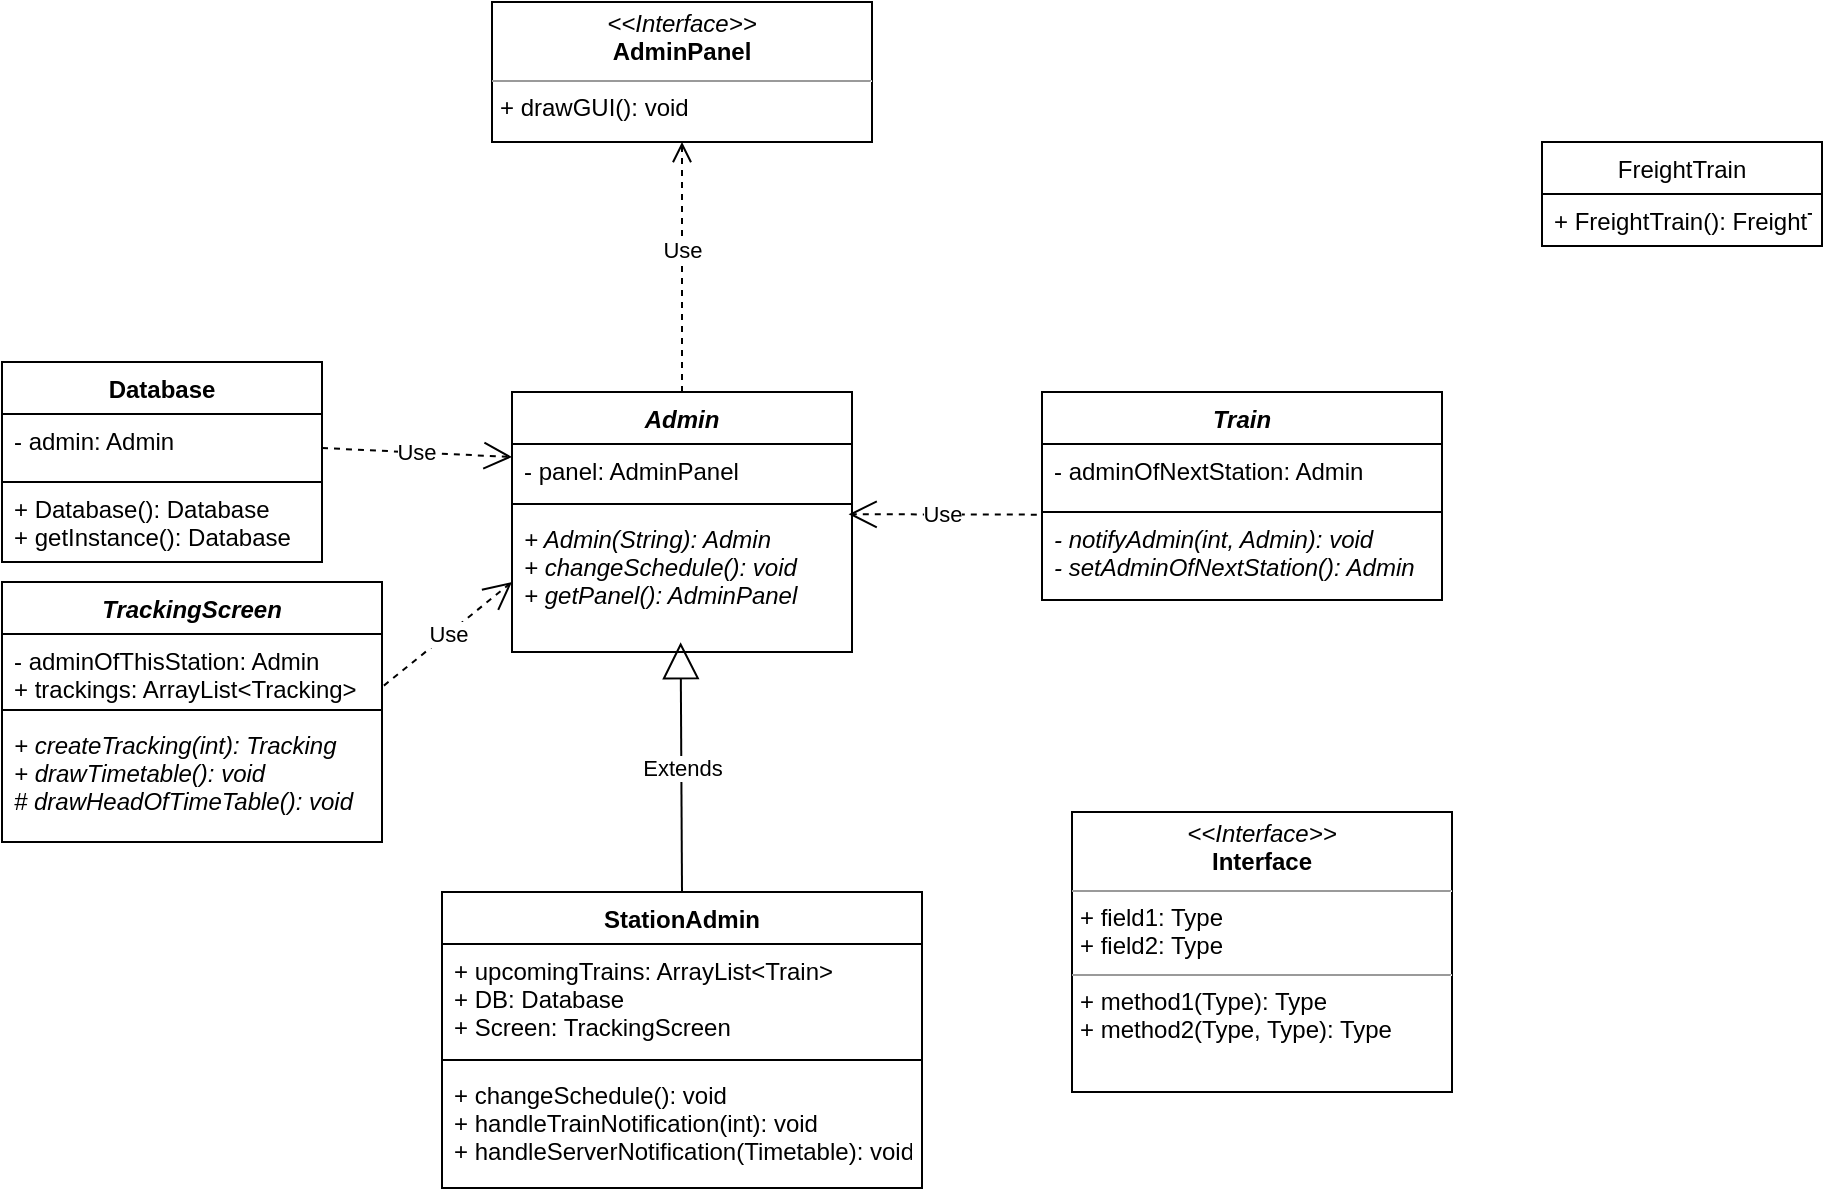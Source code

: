 <mxfile version="15.8.6" type="github"><diagram id="rbnAX5EVfjdeuEzCuix1" name="Page-1"><mxGraphModel dx="973" dy="1772" grid="1" gridSize="10" guides="1" tooltips="1" connect="1" arrows="1" fold="1" page="1" pageScale="1" pageWidth="1169" pageHeight="827" math="0" shadow="0"><root><mxCell id="0"/><mxCell id="1" parent="0"/><mxCell id="ZNaFLA_paxUX6-P65wPp-5" value="&lt;p style=&quot;margin:0px;margin-top:4px;text-align:center;&quot;&gt;&lt;i&gt;&amp;lt;&amp;lt;Interface&amp;gt;&amp;gt;&lt;/i&gt;&lt;br/&gt;&lt;b&gt;Interface&lt;/b&gt;&lt;/p&gt;&lt;hr size=&quot;1&quot;/&gt;&lt;p style=&quot;margin:0px;margin-left:4px;&quot;&gt;+ field1: Type&lt;br/&gt;+ field2: Type&lt;/p&gt;&lt;hr size=&quot;1&quot;/&gt;&lt;p style=&quot;margin:0px;margin-left:4px;&quot;&gt;+ method1(Type): Type&lt;br/&gt;+ method2(Type, Type): Type&lt;/p&gt;" style="verticalAlign=top;align=left;overflow=fill;fontSize=12;fontFamily=Helvetica;html=1;" vertex="1" parent="1"><mxGeometry x="665" y="215" width="190" height="140" as="geometry"/></mxCell><mxCell id="ZNaFLA_paxUX6-P65wPp-10" value="Admin" style="swimlane;fontStyle=3;align=center;verticalAlign=top;childLayout=stackLayout;horizontal=1;startSize=26;horizontalStack=0;resizeParent=1;resizeParentMax=0;resizeLast=0;collapsible=1;marginBottom=0;" vertex="1" parent="1"><mxGeometry x="385" y="5" width="170" height="130" as="geometry"/></mxCell><mxCell id="ZNaFLA_paxUX6-P65wPp-11" value="- panel: AdminPanel" style="text;strokeColor=none;fillColor=none;align=left;verticalAlign=top;spacingLeft=4;spacingRight=4;overflow=hidden;rotatable=0;points=[[0,0.5],[1,0.5]];portConstraint=eastwest;" vertex="1" parent="ZNaFLA_paxUX6-P65wPp-10"><mxGeometry y="26" width="170" height="26" as="geometry"/></mxCell><mxCell id="ZNaFLA_paxUX6-P65wPp-12" value="" style="line;strokeWidth=1;fillColor=none;align=left;verticalAlign=middle;spacingTop=-1;spacingLeft=3;spacingRight=3;rotatable=0;labelPosition=right;points=[];portConstraint=eastwest;" vertex="1" parent="ZNaFLA_paxUX6-P65wPp-10"><mxGeometry y="52" width="170" height="8" as="geometry"/></mxCell><mxCell id="ZNaFLA_paxUX6-P65wPp-13" value="+ Admin(String): Admin&#10;+ changeSchedule(): void&#10;+ getPanel(): AdminPanel" style="text;strokeColor=none;fillColor=none;align=left;verticalAlign=top;spacingLeft=4;spacingRight=4;overflow=hidden;rotatable=0;points=[[0,0.5],[1,0.5]];portConstraint=eastwest;fontStyle=2" vertex="1" parent="ZNaFLA_paxUX6-P65wPp-10"><mxGeometry y="60" width="170" height="70" as="geometry"/></mxCell><mxCell id="ZNaFLA_paxUX6-P65wPp-14" value="&lt;p style=&quot;margin: 0px ; margin-top: 4px ; text-align: center&quot;&gt;&lt;i&gt;&amp;lt;&amp;lt;Interface&amp;gt;&amp;gt;&lt;/i&gt;&lt;br&gt;&lt;b&gt;AdminPanel&lt;/b&gt;&lt;/p&gt;&lt;hr size=&quot;1&quot;&gt;&lt;p style=&quot;margin: 0px ; margin-left: 4px&quot;&gt;+ drawGUI(): void&lt;br&gt;&lt;/p&gt;" style="verticalAlign=top;align=left;overflow=fill;fontSize=12;fontFamily=Helvetica;html=1;" vertex="1" parent="1"><mxGeometry x="375" y="-190" width="190" height="70" as="geometry"/></mxCell><mxCell id="ZNaFLA_paxUX6-P65wPp-25" value="Use" style="html=1;verticalAlign=bottom;endArrow=open;dashed=1;endSize=8;rounded=0;exitX=0.5;exitY=0;exitDx=0;exitDy=0;entryX=0.5;entryY=1;entryDx=0;entryDy=0;" edge="1" parent="1" source="ZNaFLA_paxUX6-P65wPp-10" target="ZNaFLA_paxUX6-P65wPp-14"><mxGeometry relative="1" as="geometry"><mxPoint x="445" y="165" as="sourcePoint"/><mxPoint x="365" y="165" as="targetPoint"/></mxGeometry></mxCell><mxCell id="ZNaFLA_paxUX6-P65wPp-26" value="StationAdmin" style="swimlane;fontStyle=1;align=center;verticalAlign=top;childLayout=stackLayout;horizontal=1;startSize=26;horizontalStack=0;resizeParent=1;resizeParentMax=0;resizeLast=0;collapsible=1;marginBottom=0;" vertex="1" parent="1"><mxGeometry x="350" y="255" width="240" height="148" as="geometry"/></mxCell><mxCell id="ZNaFLA_paxUX6-P65wPp-27" value="+ upcomingTrains: ArrayList&lt;Train&gt;&#10;+ DB: Database&#10;+ Screen: TrackingScreen&#10;" style="text;strokeColor=none;fillColor=none;align=left;verticalAlign=top;spacingLeft=4;spacingRight=4;overflow=hidden;rotatable=0;points=[[0,0.5],[1,0.5]];portConstraint=eastwest;" vertex="1" parent="ZNaFLA_paxUX6-P65wPp-26"><mxGeometry y="26" width="240" height="54" as="geometry"/></mxCell><mxCell id="ZNaFLA_paxUX6-P65wPp-28" value="" style="line;strokeWidth=1;fillColor=none;align=left;verticalAlign=middle;spacingTop=-1;spacingLeft=3;spacingRight=3;rotatable=0;labelPosition=right;points=[];portConstraint=eastwest;" vertex="1" parent="ZNaFLA_paxUX6-P65wPp-26"><mxGeometry y="80" width="240" height="8" as="geometry"/></mxCell><mxCell id="ZNaFLA_paxUX6-P65wPp-29" value="+ changeSchedule(): void&#10;+ handleTrainNotification(int): void&#10;+ handleServerNotification(Timetable): void" style="text;strokeColor=none;fillColor=none;align=left;verticalAlign=top;spacingLeft=4;spacingRight=4;overflow=hidden;rotatable=0;points=[[0,0.5],[1,0.5]];portConstraint=eastwest;" vertex="1" parent="ZNaFLA_paxUX6-P65wPp-26"><mxGeometry y="88" width="240" height="60" as="geometry"/></mxCell><mxCell id="ZNaFLA_paxUX6-P65wPp-32" value="Extends" style="endArrow=block;endSize=16;endFill=0;html=1;rounded=0;exitX=0.5;exitY=0;exitDx=0;exitDy=0;entryX=0.496;entryY=0.93;entryDx=0;entryDy=0;entryPerimeter=0;" edge="1" parent="1" source="ZNaFLA_paxUX6-P65wPp-26" target="ZNaFLA_paxUX6-P65wPp-13"><mxGeometry width="160" relative="1" as="geometry"><mxPoint x="345" y="195" as="sourcePoint"/><mxPoint x="505" y="195" as="targetPoint"/></mxGeometry></mxCell><mxCell id="ZNaFLA_paxUX6-P65wPp-34" value="Train" style="swimlane;fontStyle=3;align=center;verticalAlign=top;childLayout=stackLayout;horizontal=1;startSize=26;horizontalStack=0;resizeParent=1;resizeParentMax=0;resizeLast=0;collapsible=1;marginBottom=0;" vertex="1" parent="1"><mxGeometry x="650" y="5" width="200" height="104" as="geometry"/></mxCell><mxCell id="ZNaFLA_paxUX6-P65wPp-39" value="- adminOfNextStation: Admin" style="text;strokeColor=default;fillColor=none;align=left;verticalAlign=top;spacingLeft=4;spacingRight=4;overflow=hidden;rotatable=0;points=[[0,0.5],[1,0.5]];portConstraint=eastwest;" vertex="1" parent="ZNaFLA_paxUX6-P65wPp-34"><mxGeometry y="26" width="200" height="34" as="geometry"/></mxCell><mxCell id="ZNaFLA_paxUX6-P65wPp-37" value="- notifyAdmin(int, Admin): void&#10;- setAdminOfNextStation(): Admin" style="text;strokeColor=none;fillColor=none;align=left;verticalAlign=top;spacingLeft=4;spacingRight=4;overflow=hidden;rotatable=0;points=[[0,0.5],[1,0.5]];portConstraint=eastwest;fontStyle=2" vertex="1" parent="ZNaFLA_paxUX6-P65wPp-34"><mxGeometry y="60" width="200" height="44" as="geometry"/></mxCell><mxCell id="ZNaFLA_paxUX6-P65wPp-41" value="Use" style="endArrow=open;endSize=12;dashed=1;html=1;rounded=0;exitX=-0.013;exitY=0.03;exitDx=0;exitDy=0;exitPerimeter=0;entryX=0.99;entryY=0.016;entryDx=0;entryDy=0;entryPerimeter=0;" edge="1" parent="1" source="ZNaFLA_paxUX6-P65wPp-37" target="ZNaFLA_paxUX6-P65wPp-13"><mxGeometry width="160" relative="1" as="geometry"><mxPoint x="580" y="180" as="sourcePoint"/><mxPoint x="590" y="100" as="targetPoint"/></mxGeometry></mxCell><mxCell id="ZNaFLA_paxUX6-P65wPp-42" value="Database" style="swimlane;fontStyle=1;align=center;verticalAlign=top;childLayout=stackLayout;horizontal=1;startSize=26;horizontalStack=0;resizeParent=1;resizeParentMax=0;resizeLast=0;collapsible=1;marginBottom=0;strokeColor=default;" vertex="1" parent="1"><mxGeometry x="130" y="-10" width="160" height="100" as="geometry"/></mxCell><mxCell id="ZNaFLA_paxUX6-P65wPp-51" value="- admin: Admin" style="text;strokeColor=default;fillColor=none;align=left;verticalAlign=top;spacingLeft=4;spacingRight=4;overflow=hidden;rotatable=0;points=[[0,0.5],[1,0.5]];portConstraint=eastwest;" vertex="1" parent="ZNaFLA_paxUX6-P65wPp-42"><mxGeometry y="26" width="160" height="34" as="geometry"/></mxCell><mxCell id="ZNaFLA_paxUX6-P65wPp-45" value="+ Database(): Database&#10;+ getInstance(): Database" style="text;strokeColor=none;fillColor=none;align=left;verticalAlign=top;spacingLeft=4;spacingRight=4;overflow=hidden;rotatable=0;points=[[0,0.5],[1,0.5]];portConstraint=eastwest;" vertex="1" parent="ZNaFLA_paxUX6-P65wPp-42"><mxGeometry y="60" width="160" height="40" as="geometry"/></mxCell><mxCell id="ZNaFLA_paxUX6-P65wPp-46" value="Use" style="endArrow=open;endSize=12;dashed=1;html=1;rounded=0;exitX=1;exitY=0.5;exitDx=0;exitDy=0;entryX=0;entryY=0.25;entryDx=0;entryDy=0;" edge="1" parent="1" source="ZNaFLA_paxUX6-P65wPp-51" target="ZNaFLA_paxUX6-P65wPp-10"><mxGeometry width="160" relative="1" as="geometry"><mxPoint x="240" y="160" as="sourcePoint"/><mxPoint x="400" y="160" as="targetPoint"/></mxGeometry></mxCell><mxCell id="ZNaFLA_paxUX6-P65wPp-47" value="TrackingScreen" style="swimlane;fontStyle=3;align=center;verticalAlign=top;childLayout=stackLayout;horizontal=1;startSize=26;horizontalStack=0;resizeParent=1;resizeParentMax=0;resizeLast=0;collapsible=1;marginBottom=0;strokeColor=default;" vertex="1" parent="1"><mxGeometry x="130" y="100" width="190" height="130" as="geometry"/></mxCell><mxCell id="ZNaFLA_paxUX6-P65wPp-48" value="- adminOfThisStation: Admin&#10;+ trackings: ArrayList&lt;Tracking&gt;" style="text;strokeColor=none;fillColor=none;align=left;verticalAlign=top;spacingLeft=4;spacingRight=4;overflow=hidden;rotatable=0;points=[[0,0.5],[1,0.5]];portConstraint=eastwest;" vertex="1" parent="ZNaFLA_paxUX6-P65wPp-47"><mxGeometry y="26" width="190" height="34" as="geometry"/></mxCell><mxCell id="ZNaFLA_paxUX6-P65wPp-49" value="" style="line;strokeWidth=1;fillColor=none;align=left;verticalAlign=middle;spacingTop=-1;spacingLeft=3;spacingRight=3;rotatable=0;labelPosition=right;points=[];portConstraint=eastwest;" vertex="1" parent="ZNaFLA_paxUX6-P65wPp-47"><mxGeometry y="60" width="190" height="8" as="geometry"/></mxCell><mxCell id="ZNaFLA_paxUX6-P65wPp-50" value="+ createTracking(int): Tracking&#10;+ drawTimetable(): void&#10;# drawHeadOfTimeTable(): void&#10;" style="text;strokeColor=none;fillColor=none;align=left;verticalAlign=top;spacingLeft=4;spacingRight=4;overflow=hidden;rotatable=0;points=[[0,0.5],[1,0.5]];portConstraint=eastwest;fontStyle=2" vertex="1" parent="ZNaFLA_paxUX6-P65wPp-47"><mxGeometry y="68" width="190" height="62" as="geometry"/></mxCell><mxCell id="ZNaFLA_paxUX6-P65wPp-52" value="Use" style="endArrow=open;endSize=12;dashed=1;html=1;rounded=0;exitX=1.005;exitY=0.759;exitDx=0;exitDy=0;exitPerimeter=0;entryX=0;entryY=0.5;entryDx=0;entryDy=0;" edge="1" parent="1" source="ZNaFLA_paxUX6-P65wPp-48" target="ZNaFLA_paxUX6-P65wPp-13"><mxGeometry width="160" relative="1" as="geometry"><mxPoint x="340" y="170" as="sourcePoint"/><mxPoint x="500" y="170" as="targetPoint"/></mxGeometry></mxCell><mxCell id="ZNaFLA_paxUX6-P65wPp-53" value="FreightTrain" style="swimlane;fontStyle=0;childLayout=stackLayout;horizontal=1;startSize=26;fillColor=none;horizontalStack=0;resizeParent=1;resizeParentMax=0;resizeLast=0;collapsible=1;marginBottom=0;strokeColor=default;" vertex="1" parent="1"><mxGeometry x="900" y="-120" width="140" height="52" as="geometry"/></mxCell><mxCell id="ZNaFLA_paxUX6-P65wPp-54" value="+ FreightTrain(): FreightTrain" style="text;strokeColor=none;fillColor=none;align=left;verticalAlign=top;spacingLeft=4;spacingRight=4;overflow=hidden;rotatable=0;points=[[0,0.5],[1,0.5]];portConstraint=eastwest;" vertex="1" parent="ZNaFLA_paxUX6-P65wPp-53"><mxGeometry y="26" width="140" height="26" as="geometry"/></mxCell></root></mxGraphModel></diagram></mxfile>